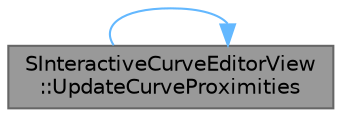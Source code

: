 digraph "SInteractiveCurveEditorView::UpdateCurveProximities"
{
 // INTERACTIVE_SVG=YES
 // LATEX_PDF_SIZE
  bgcolor="transparent";
  edge [fontname=Helvetica,fontsize=10,labelfontname=Helvetica,labelfontsize=10];
  node [fontname=Helvetica,fontsize=10,shape=box,height=0.2,width=0.4];
  rankdir="LR";
  Node1 [id="Node000001",label="SInteractiveCurveEditorView\l::UpdateCurveProximities",height=0.2,width=0.4,color="gray40", fillcolor="grey60", style="filled", fontcolor="black",tooltip="Updates our distance to all of the curves we represent."];
  Node1 -> Node1 [id="edge1_Node000001_Node000001",color="steelblue1",style="solid",tooltip=" "];
}
